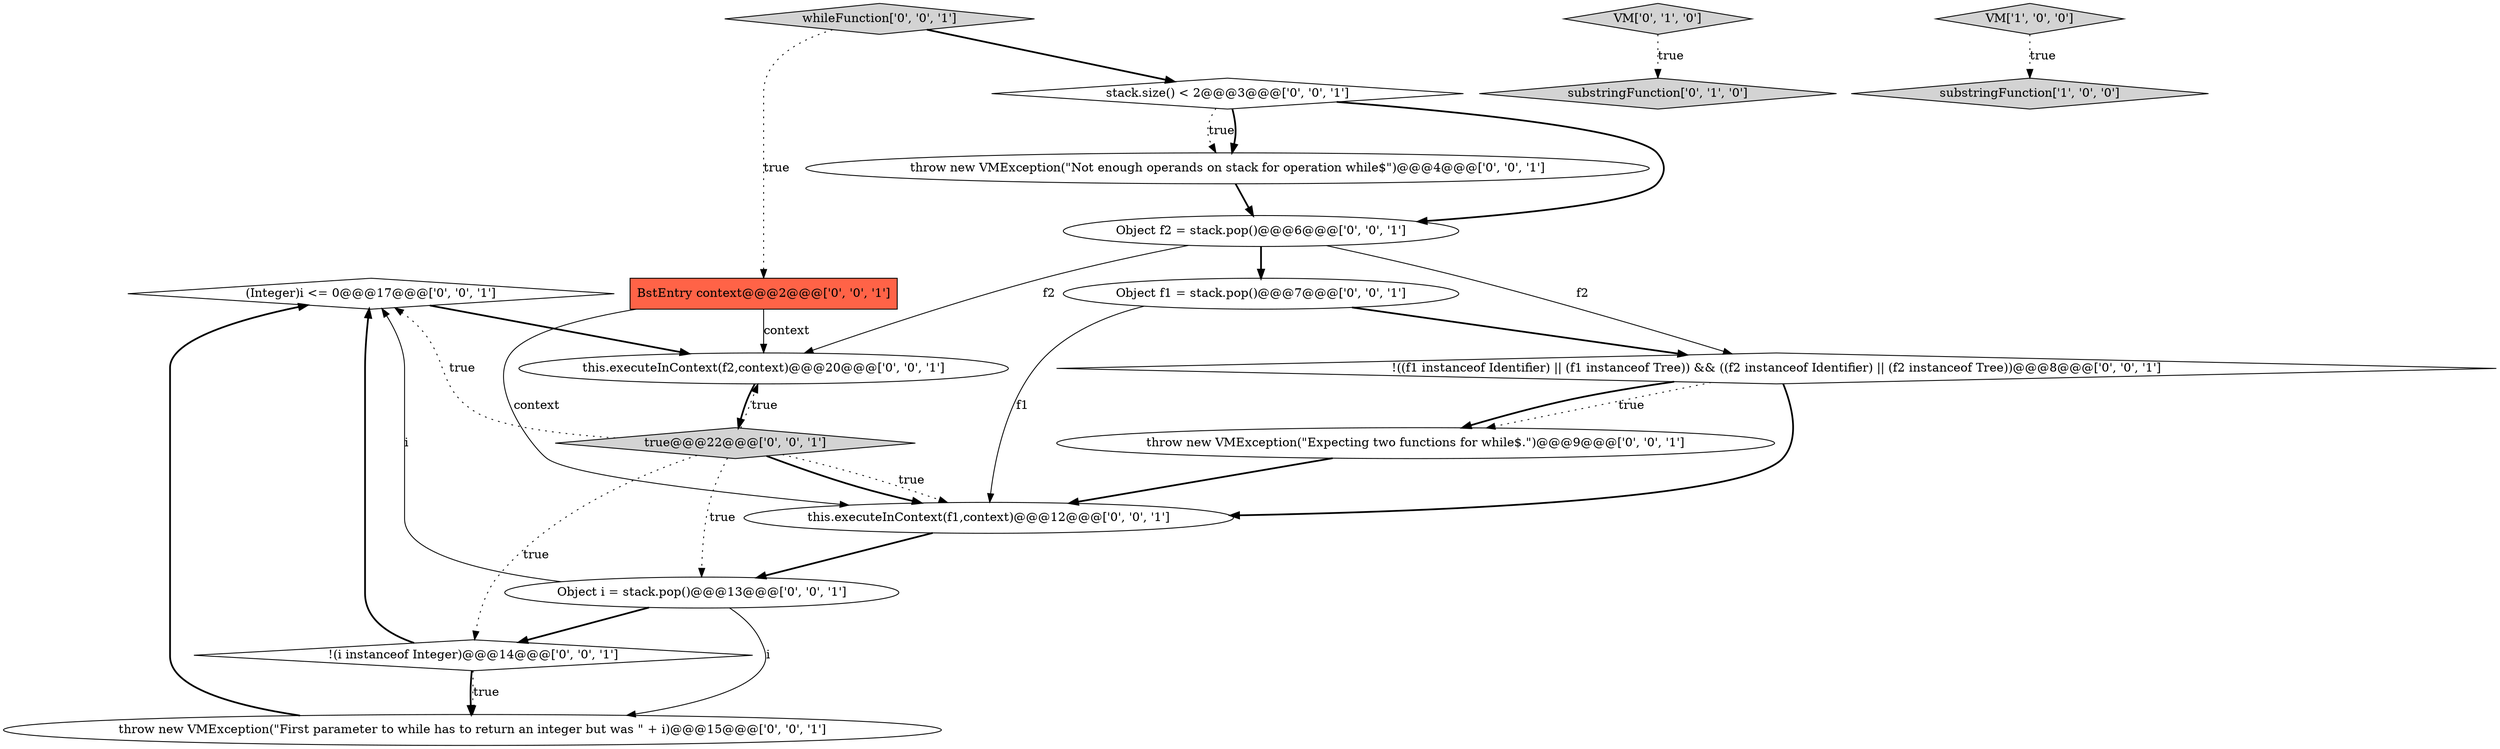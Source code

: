 digraph {
11 [style = filled, label = "(Integer)i <= 0@@@17@@@['0', '0', '1']", fillcolor = white, shape = diamond image = "AAA0AAABBB3BBB"];
7 [style = filled, label = "throw new VMException(\"First parameter to while has to return an integer but was \" + i)@@@15@@@['0', '0', '1']", fillcolor = white, shape = ellipse image = "AAA0AAABBB3BBB"];
17 [style = filled, label = "throw new VMException(\"Not enough operands on stack for operation while$\")@@@4@@@['0', '0', '1']", fillcolor = white, shape = ellipse image = "AAA0AAABBB3BBB"];
15 [style = filled, label = "Object f1 = stack.pop()@@@7@@@['0', '0', '1']", fillcolor = white, shape = ellipse image = "AAA0AAABBB3BBB"];
8 [style = filled, label = "BstEntry context@@@2@@@['0', '0', '1']", fillcolor = tomato, shape = box image = "AAA0AAABBB3BBB"];
2 [style = filled, label = "substringFunction['0', '1', '0']", fillcolor = lightgray, shape = diamond image = "AAA0AAABBB2BBB"];
16 [style = filled, label = "Object f2 = stack.pop()@@@6@@@['0', '0', '1']", fillcolor = white, shape = ellipse image = "AAA0AAABBB3BBB"];
18 [style = filled, label = "stack.size() < 2@@@3@@@['0', '0', '1']", fillcolor = white, shape = diamond image = "AAA0AAABBB3BBB"];
14 [style = filled, label = "this.executeInContext(f1,context)@@@12@@@['0', '0', '1']", fillcolor = white, shape = ellipse image = "AAA0AAABBB3BBB"];
3 [style = filled, label = "VM['0', '1', '0']", fillcolor = lightgray, shape = diamond image = "AAA0AAABBB2BBB"];
6 [style = filled, label = "true@@@22@@@['0', '0', '1']", fillcolor = lightgray, shape = diamond image = "AAA0AAABBB3BBB"];
10 [style = filled, label = "!((f1 instanceof Identifier) || (f1 instanceof Tree)) && ((f2 instanceof Identifier) || (f2 instanceof Tree))@@@8@@@['0', '0', '1']", fillcolor = white, shape = diamond image = "AAA0AAABBB3BBB"];
13 [style = filled, label = "whileFunction['0', '0', '1']", fillcolor = lightgray, shape = diamond image = "AAA0AAABBB3BBB"];
4 [style = filled, label = "Object i = stack.pop()@@@13@@@['0', '0', '1']", fillcolor = white, shape = ellipse image = "AAA0AAABBB3BBB"];
9 [style = filled, label = "!(i instanceof Integer)@@@14@@@['0', '0', '1']", fillcolor = white, shape = diamond image = "AAA0AAABBB3BBB"];
0 [style = filled, label = "VM['1', '0', '0']", fillcolor = lightgray, shape = diamond image = "AAA0AAABBB1BBB"];
1 [style = filled, label = "substringFunction['1', '0', '0']", fillcolor = lightgray, shape = diamond image = "AAA0AAABBB1BBB"];
5 [style = filled, label = "this.executeInContext(f2,context)@@@20@@@['0', '0', '1']", fillcolor = white, shape = ellipse image = "AAA0AAABBB3BBB"];
12 [style = filled, label = "throw new VMException(\"Expecting two functions for while$.\")@@@9@@@['0', '0', '1']", fillcolor = white, shape = ellipse image = "AAA0AAABBB3BBB"];
0->1 [style = dotted, label="true"];
9->11 [style = bold, label=""];
10->12 [style = dotted, label="true"];
12->14 [style = bold, label=""];
9->7 [style = dotted, label="true"];
15->14 [style = solid, label="f1"];
16->15 [style = bold, label=""];
6->14 [style = dotted, label="true"];
13->8 [style = dotted, label="true"];
7->11 [style = bold, label=""];
4->7 [style = solid, label="i"];
13->18 [style = bold, label=""];
4->11 [style = solid, label="i"];
10->12 [style = bold, label=""];
8->5 [style = solid, label="context"];
6->5 [style = dotted, label="true"];
6->4 [style = dotted, label="true"];
18->17 [style = dotted, label="true"];
6->14 [style = bold, label=""];
8->14 [style = solid, label="context"];
4->9 [style = bold, label=""];
3->2 [style = dotted, label="true"];
18->16 [style = bold, label=""];
6->9 [style = dotted, label="true"];
18->17 [style = bold, label=""];
16->5 [style = solid, label="f2"];
14->4 [style = bold, label=""];
16->10 [style = solid, label="f2"];
17->16 [style = bold, label=""];
15->10 [style = bold, label=""];
10->14 [style = bold, label=""];
5->6 [style = bold, label=""];
11->5 [style = bold, label=""];
6->11 [style = dotted, label="true"];
9->7 [style = bold, label=""];
}
